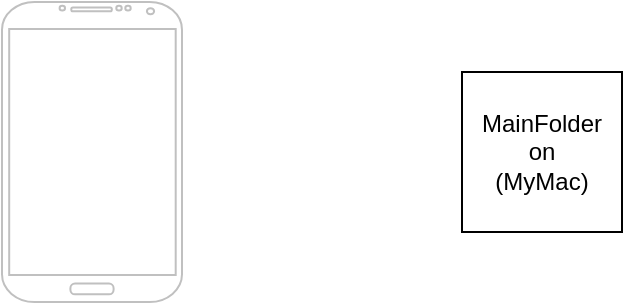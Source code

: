 <mxfile version="24.7.6">
  <diagram name="Page-1" id="Fg4v-rRG0cYQPmSNVLLU">
    <mxGraphModel dx="1434" dy="746" grid="1" gridSize="10" guides="1" tooltips="1" connect="1" arrows="1" fold="1" page="1" pageScale="1" pageWidth="827" pageHeight="1169" math="0" shadow="0">
      <root>
        <mxCell id="0" />
        <mxCell id="1" parent="0" />
        <mxCell id="jWAC5fpG0z1qAIpvb8O0-1" value="MainFolder&lt;br&gt;on&lt;br&gt;(MyMac)" style="rounded=0;whiteSpace=wrap;html=1;" parent="1" vertex="1">
          <mxGeometry x="310" y="235" width="80" height="80" as="geometry" />
        </mxCell>
        <mxCell id="OiCFRFgZiTAWcAqq92aA-1" value="" style="verticalLabelPosition=bottom;verticalAlign=top;html=1;shadow=0;dashed=0;strokeWidth=1;shape=mxgraph.android.phone2;strokeColor=#c0c0c0;" vertex="1" parent="1">
          <mxGeometry x="80" y="200" width="90" height="150" as="geometry" />
        </mxCell>
      </root>
    </mxGraphModel>
  </diagram>
</mxfile>
